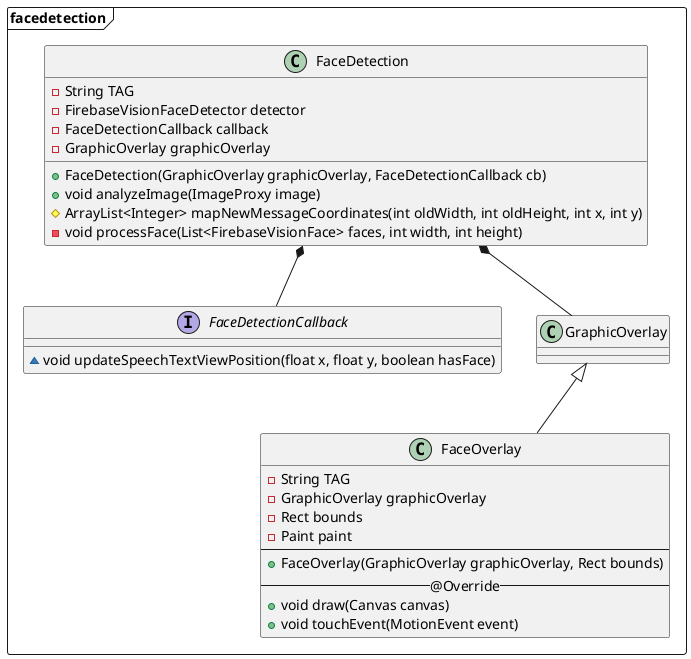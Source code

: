 @startuml

package facedetection <<Frame>> {

    interface FaceDetectionCallback {
        ~void updateSpeechTextViewPosition(float x, float y, boolean hasFace)
    }

    FaceDetection *-- FaceDetectionCallback
    FaceDetection *-- GraphicOverlay

    class FaceDetection {
        -String TAG
        -FirebaseVisionFaceDetector detector
        -FaceDetectionCallback callback
        -GraphicOverlay graphicOverlay

        +FaceDetection(GraphicOverlay graphicOverlay, FaceDetectionCallback cb)
        +void analyzeImage(ImageProxy image)
        #ArrayList<Integer> mapNewMessageCoordinates(int oldWidth, int oldHeight, int x, int y)
        -void processFace(List<FirebaseVisionFace> faces, int width, int height)
    }

    class FaceOverlay extends GraphicOverlay {
        -String TAG
        -GraphicOverlay graphicOverlay
        -Rect bounds
        -Paint paint
        --
        +FaceOverlay(GraphicOverlay graphicOverlay, Rect bounds)
        -- @Override --
        +void draw(Canvas canvas)
        +void touchEvent(MotionEvent event)
    }
}

@enduml